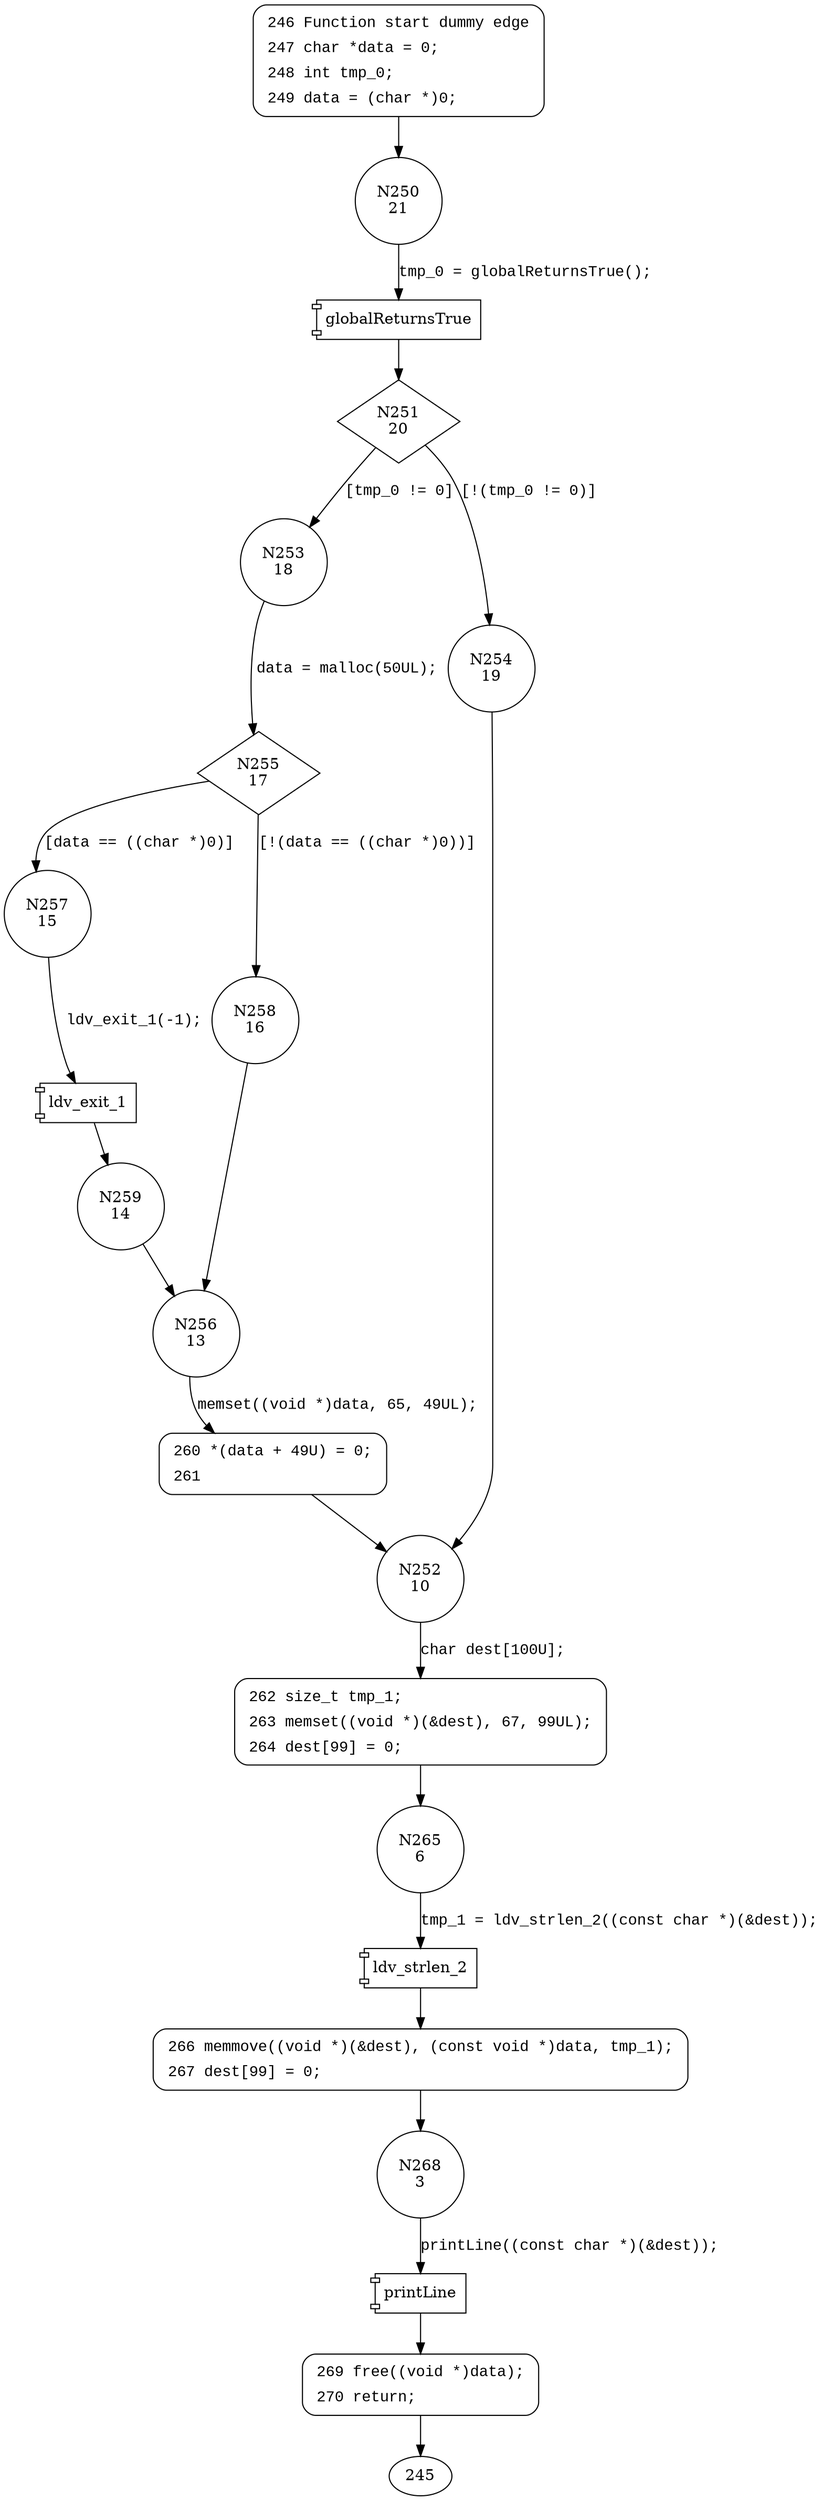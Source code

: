 digraph CWE126_Buffer_Overread__malloc_char_memmove_11_bad {
250 [shape="circle" label="N250\n21"]
251 [shape="diamond" label="N251\n20"]
253 [shape="circle" label="N253\n18"]
254 [shape="circle" label="N254\n19"]
252 [shape="circle" label="N252\n10"]
262 [shape="circle" label="N262\n9"]
265 [shape="circle" label="N265\n6"]
266 [shape="circle" label="N266\n5"]
268 [shape="circle" label="N268\n3"]
269 [shape="circle" label="N269\n2"]
255 [shape="diamond" label="N255\n17"]
257 [shape="circle" label="N257\n15"]
258 [shape="circle" label="N258\n16"]
256 [shape="circle" label="N256\n13"]
260 [shape="circle" label="N260\n12"]
259 [shape="circle" label="N259\n14"]
246 [style="filled,bold" penwidth="1" fillcolor="white" fontname="Courier New" shape="Mrecord" label=<<table border="0" cellborder="0" cellpadding="3" bgcolor="white"><tr><td align="right">246</td><td align="left">Function start dummy edge</td></tr><tr><td align="right">247</td><td align="left">char *data = 0;</td></tr><tr><td align="right">248</td><td align="left">int tmp_0;</td></tr><tr><td align="right">249</td><td align="left">data = (char *)0;</td></tr></table>>]
246 -> 250[label=""]
262 [style="filled,bold" penwidth="1" fillcolor="white" fontname="Courier New" shape="Mrecord" label=<<table border="0" cellborder="0" cellpadding="3" bgcolor="white"><tr><td align="right">262</td><td align="left">size_t tmp_1;</td></tr><tr><td align="right">263</td><td align="left">memset((void *)(&amp;dest), 67, 99UL);</td></tr><tr><td align="right">264</td><td align="left">dest[99] = 0;</td></tr></table>>]
262 -> 265[label=""]
266 [style="filled,bold" penwidth="1" fillcolor="white" fontname="Courier New" shape="Mrecord" label=<<table border="0" cellborder="0" cellpadding="3" bgcolor="white"><tr><td align="right">266</td><td align="left">memmove((void *)(&amp;dest), (const void *)data, tmp_1);</td></tr><tr><td align="right">267</td><td align="left">dest[99] = 0;</td></tr></table>>]
266 -> 268[label=""]
269 [style="filled,bold" penwidth="1" fillcolor="white" fontname="Courier New" shape="Mrecord" label=<<table border="0" cellborder="0" cellpadding="3" bgcolor="white"><tr><td align="right">269</td><td align="left">free((void *)data);</td></tr><tr><td align="right">270</td><td align="left">return;</td></tr></table>>]
269 -> 245[label=""]
260 [style="filled,bold" penwidth="1" fillcolor="white" fontname="Courier New" shape="Mrecord" label=<<table border="0" cellborder="0" cellpadding="3" bgcolor="white"><tr><td align="right">260</td><td align="left">*(data + 49U) = 0;</td></tr><tr><td align="right">261</td><td align="left"></td></tr></table>>]
260 -> 252[label=""]
100026 [shape="component" label="globalReturnsTrue"]
250 -> 100026 [label="tmp_0 = globalReturnsTrue();" fontname="Courier New"]
100026 -> 251 [label="" fontname="Courier New"]
251 -> 253 [label="[tmp_0 != 0]" fontname="Courier New"]
251 -> 254 [label="[!(tmp_0 != 0)]" fontname="Courier New"]
252 -> 262 [label="char dest[100U];" fontname="Courier New"]
100027 [shape="component" label="ldv_strlen_2"]
265 -> 100027 [label="tmp_1 = ldv_strlen_2((const char *)(&dest));" fontname="Courier New"]
100027 -> 266 [label="" fontname="Courier New"]
100028 [shape="component" label="printLine"]
268 -> 100028 [label="printLine((const char *)(&dest));" fontname="Courier New"]
100028 -> 269 [label="" fontname="Courier New"]
253 -> 255 [label="data = malloc(50UL);" fontname="Courier New"]
255 -> 257 [label="[data == ((char *)0)]" fontname="Courier New"]
255 -> 258 [label="[!(data == ((char *)0))]" fontname="Courier New"]
256 -> 260 [label="memset((void *)data, 65, 49UL);" fontname="Courier New"]
100029 [shape="component" label="ldv_exit_1"]
257 -> 100029 [label="ldv_exit_1(-1);" fontname="Courier New"]
100029 -> 259 [label="" fontname="Courier New"]
254 -> 252 [label="" fontname="Courier New"]
258 -> 256 [label="" fontname="Courier New"]
259 -> 256 [label="" fontname="Courier New"]
}